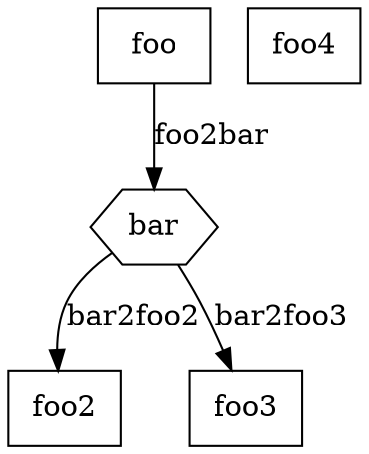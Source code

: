 digraph G {
	n1 [shape=box, label="foo"];
	n2 [shape=polygon, sides=6, label="bar"];
	n3 [shape=box, label="foo2"];
	n4 [shape=box, label="foo3"];
	n5 [shape=box, label="foo4"];
	n1 -> n2 ["dir"="forward", name="e1", label="foo2bar"];
	n2 -> n4 ["dir"="forward", name="e2", label="bar2foo3"];
	n2 -> n3 ["dir"="forward", name="e3", label="bar2foo2"];
}